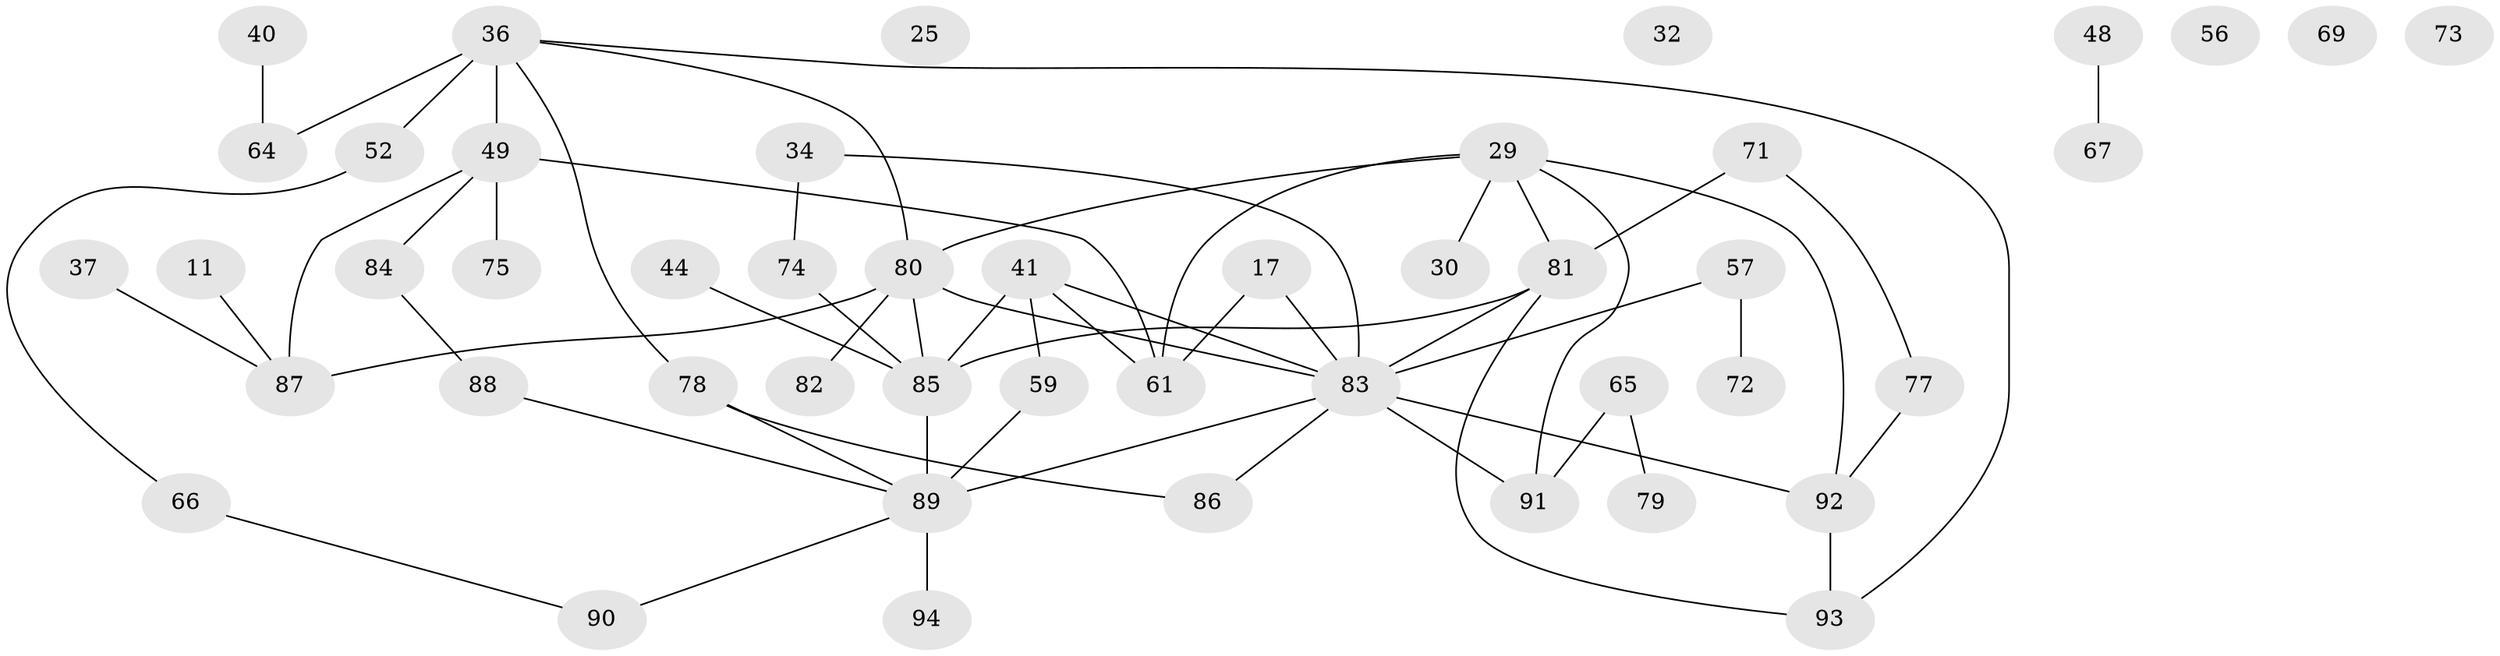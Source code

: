 // original degree distribution, {1: 0.1702127659574468, 3: 0.23404255319148937, 5: 0.06382978723404255, 2: 0.30851063829787234, 6: 0.031914893617021274, 4: 0.13829787234042554, 0: 0.05319148936170213}
// Generated by graph-tools (version 1.1) at 2025/44/03/04/25 21:44:06]
// undirected, 47 vertices, 59 edges
graph export_dot {
graph [start="1"]
  node [color=gray90,style=filled];
  11;
  17;
  25;
  29 [super="+28"];
  30;
  32;
  34;
  36 [super="+24"];
  37;
  40 [super="+16"];
  41 [super="+3"];
  44;
  48;
  49;
  52;
  56;
  57;
  59;
  61;
  64;
  65 [super="+63"];
  66 [super="+1+12+51"];
  67;
  69;
  71;
  72;
  73;
  74 [super="+23"];
  75;
  77;
  78;
  79 [super="+70"];
  80 [super="+43+42"];
  81 [super="+31+58+15"];
  82;
  83 [super="+2+50+6+53"];
  84;
  85 [super="+27+39+46+62+35"];
  86;
  87 [super="+60+14"];
  88;
  89 [super="+8+21+68"];
  90;
  91 [super="+5+38+47+76"];
  92 [super="+4"];
  93 [super="+54"];
  94;
  11 -- 87;
  17 -- 61;
  17 -- 83;
  29 -- 81;
  29 -- 92 [weight=2];
  29 -- 61;
  29 -- 30;
  29 -- 80 [weight=2];
  29 -- 91;
  34 -- 74 [weight=2];
  34 -- 83 [weight=2];
  36 -- 49 [weight=2];
  36 -- 52;
  36 -- 64;
  36 -- 78;
  36 -- 80;
  36 -- 93;
  37 -- 87;
  40 -- 64;
  41 -- 61 [weight=2];
  41 -- 59;
  41 -- 83;
  41 -- 85 [weight=2];
  44 -- 85;
  48 -- 67;
  49 -- 61;
  49 -- 75;
  49 -- 84;
  49 -- 87;
  52 -- 66;
  57 -- 72;
  57 -- 83;
  59 -- 89;
  65 -- 79 [weight=2];
  65 -- 91;
  66 -- 90;
  71 -- 77;
  71 -- 81;
  74 -- 85;
  77 -- 92;
  78 -- 86;
  78 -- 89;
  80 -- 87 [weight=2];
  80 -- 85;
  80 -- 83;
  80 -- 82;
  81 -- 83 [weight=3];
  81 -- 93;
  81 -- 85;
  83 -- 86;
  83 -- 89 [weight=3];
  83 -- 92;
  83 -- 91;
  84 -- 88;
  85 -- 89 [weight=2];
  88 -- 89;
  89 -- 90;
  89 -- 94;
  92 -- 93;
}
